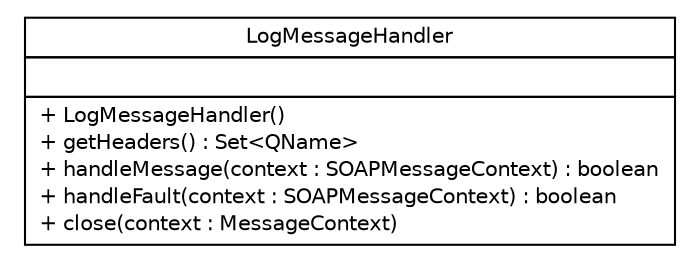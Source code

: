 #!/usr/local/bin/dot
#
# Class diagram 
# Generated by UMLGraph version R5_6-24-gf6e263 (http://www.umlgraph.org/)
#

digraph G {
	edge [fontname="Helvetica",fontsize=10,labelfontname="Helvetica",labelfontsize=10];
	node [fontname="Helvetica",fontsize=10,shape=plaintext];
	nodesep=0.25;
	ranksep=0.5;
	// nl.b3p.brmo.soap.util.LogMessageHandler
	c0 [label=<<table title="nl.b3p.brmo.soap.util.LogMessageHandler" border="0" cellborder="1" cellspacing="0" cellpadding="2" port="p" href="./LogMessageHandler.html">
		<tr><td><table border="0" cellspacing="0" cellpadding="1">
<tr><td align="center" balign="center"> LogMessageHandler </td></tr>
		</table></td></tr>
		<tr><td><table border="0" cellspacing="0" cellpadding="1">
<tr><td align="left" balign="left">  </td></tr>
		</table></td></tr>
		<tr><td><table border="0" cellspacing="0" cellpadding="1">
<tr><td align="left" balign="left"> + LogMessageHandler() </td></tr>
<tr><td align="left" balign="left"> + getHeaders() : Set&lt;QName&gt; </td></tr>
<tr><td align="left" balign="left"> + handleMessage(context : SOAPMessageContext) : boolean </td></tr>
<tr><td align="left" balign="left"> + handleFault(context : SOAPMessageContext) : boolean </td></tr>
<tr><td align="left" balign="left"> + close(context : MessageContext) </td></tr>
		</table></td></tr>
		</table>>, URL="./LogMessageHandler.html", fontname="Helvetica", fontcolor="black", fontsize=10.0];
}

